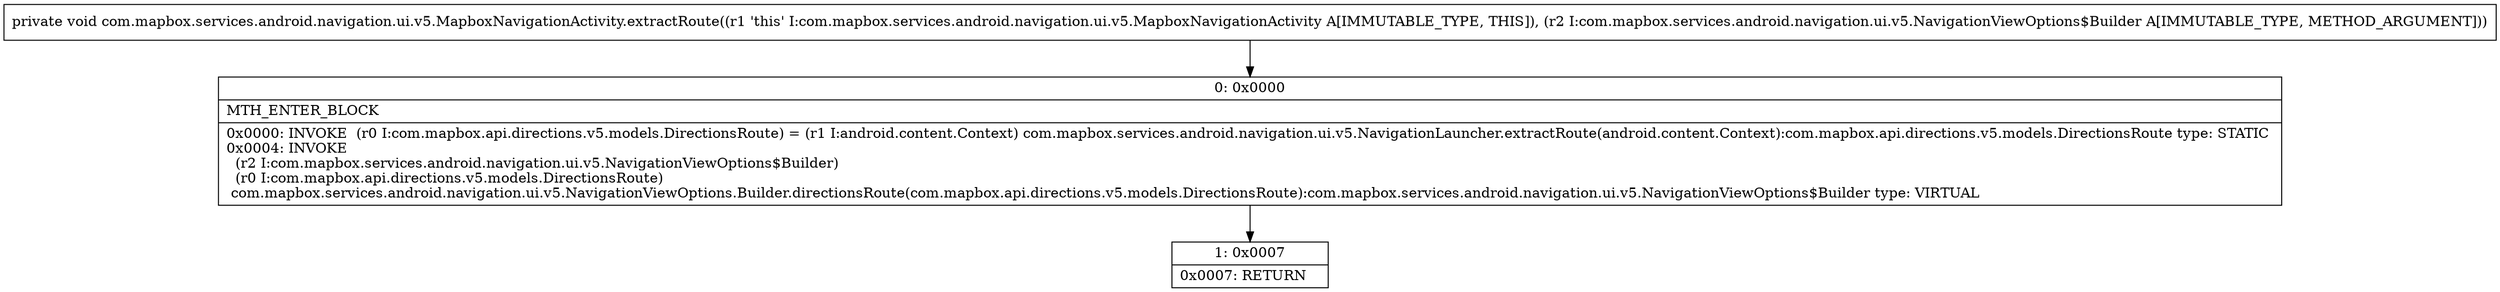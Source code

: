 digraph "CFG forcom.mapbox.services.android.navigation.ui.v5.MapboxNavigationActivity.extractRoute(Lcom\/mapbox\/services\/android\/navigation\/ui\/v5\/NavigationViewOptions$Builder;)V" {
Node_0 [shape=record,label="{0\:\ 0x0000|MTH_ENTER_BLOCK\l|0x0000: INVOKE  (r0 I:com.mapbox.api.directions.v5.models.DirectionsRoute) = (r1 I:android.content.Context) com.mapbox.services.android.navigation.ui.v5.NavigationLauncher.extractRoute(android.content.Context):com.mapbox.api.directions.v5.models.DirectionsRoute type: STATIC \l0x0004: INVOKE  \l  (r2 I:com.mapbox.services.android.navigation.ui.v5.NavigationViewOptions$Builder)\l  (r0 I:com.mapbox.api.directions.v5.models.DirectionsRoute)\l com.mapbox.services.android.navigation.ui.v5.NavigationViewOptions.Builder.directionsRoute(com.mapbox.api.directions.v5.models.DirectionsRoute):com.mapbox.services.android.navigation.ui.v5.NavigationViewOptions$Builder type: VIRTUAL \l}"];
Node_1 [shape=record,label="{1\:\ 0x0007|0x0007: RETURN   \l}"];
MethodNode[shape=record,label="{private void com.mapbox.services.android.navigation.ui.v5.MapboxNavigationActivity.extractRoute((r1 'this' I:com.mapbox.services.android.navigation.ui.v5.MapboxNavigationActivity A[IMMUTABLE_TYPE, THIS]), (r2 I:com.mapbox.services.android.navigation.ui.v5.NavigationViewOptions$Builder A[IMMUTABLE_TYPE, METHOD_ARGUMENT])) }"];
MethodNode -> Node_0;
Node_0 -> Node_1;
}

